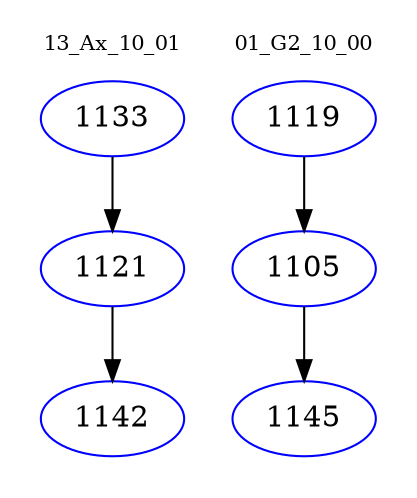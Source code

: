 digraph{
subgraph cluster_0 {
color = white
label = "13_Ax_10_01";
fontsize=10;
T0_1133 [label="1133", color="blue"]
T0_1133 -> T0_1121 [color="black"]
T0_1121 [label="1121", color="blue"]
T0_1121 -> T0_1142 [color="black"]
T0_1142 [label="1142", color="blue"]
}
subgraph cluster_1 {
color = white
label = "01_G2_10_00";
fontsize=10;
T1_1119 [label="1119", color="blue"]
T1_1119 -> T1_1105 [color="black"]
T1_1105 [label="1105", color="blue"]
T1_1105 -> T1_1145 [color="black"]
T1_1145 [label="1145", color="blue"]
}
}
